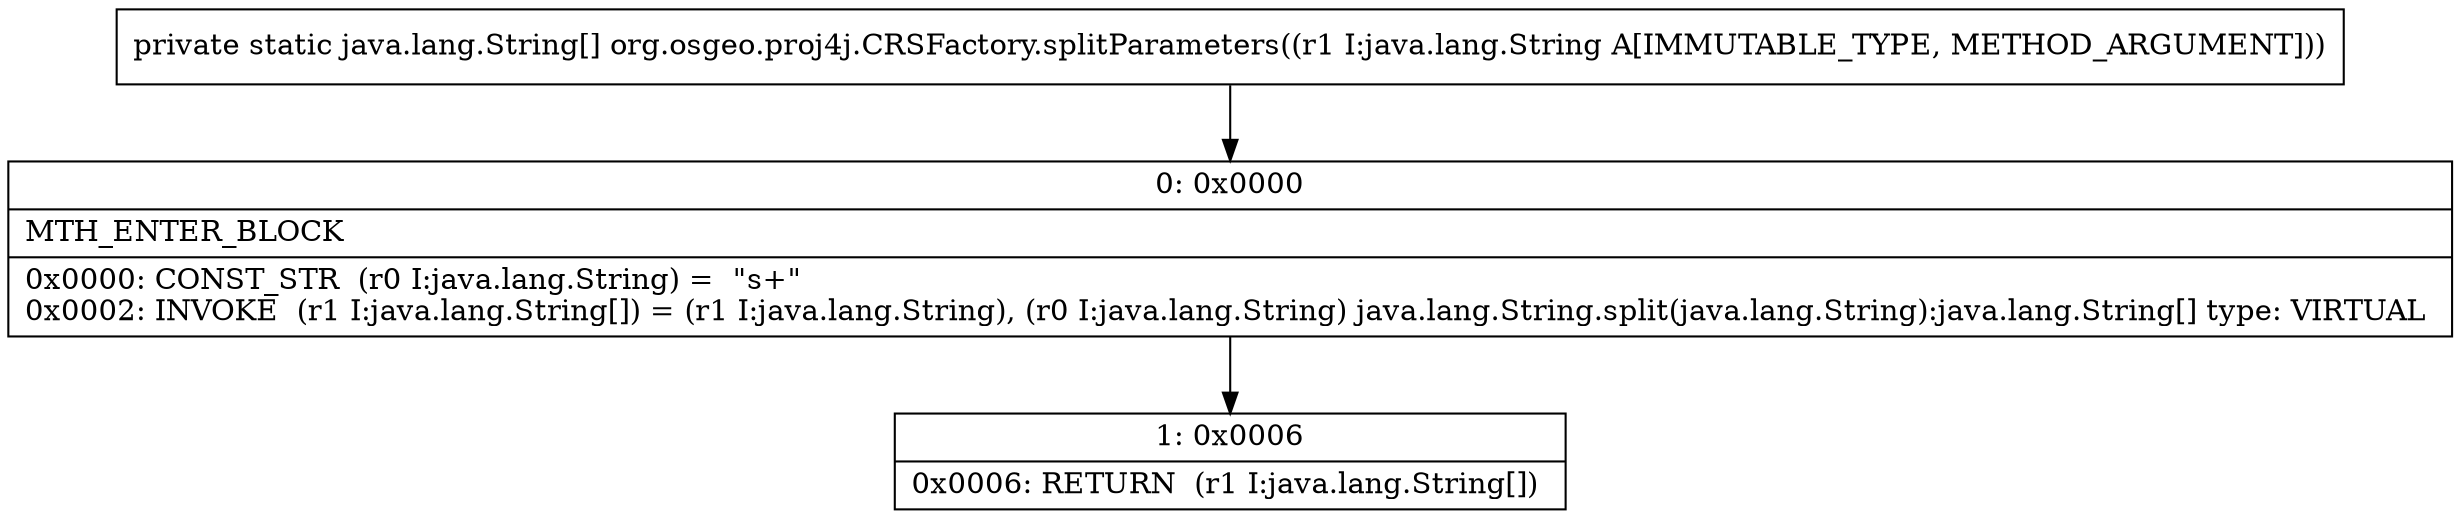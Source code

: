 digraph "CFG fororg.osgeo.proj4j.CRSFactory.splitParameters(Ljava\/lang\/String;)[Ljava\/lang\/String;" {
Node_0 [shape=record,label="{0\:\ 0x0000|MTH_ENTER_BLOCK\l|0x0000: CONST_STR  (r0 I:java.lang.String) =  \"s+\" \l0x0002: INVOKE  (r1 I:java.lang.String[]) = (r1 I:java.lang.String), (r0 I:java.lang.String) java.lang.String.split(java.lang.String):java.lang.String[] type: VIRTUAL \l}"];
Node_1 [shape=record,label="{1\:\ 0x0006|0x0006: RETURN  (r1 I:java.lang.String[]) \l}"];
MethodNode[shape=record,label="{private static java.lang.String[] org.osgeo.proj4j.CRSFactory.splitParameters((r1 I:java.lang.String A[IMMUTABLE_TYPE, METHOD_ARGUMENT])) }"];
MethodNode -> Node_0;
Node_0 -> Node_1;
}

